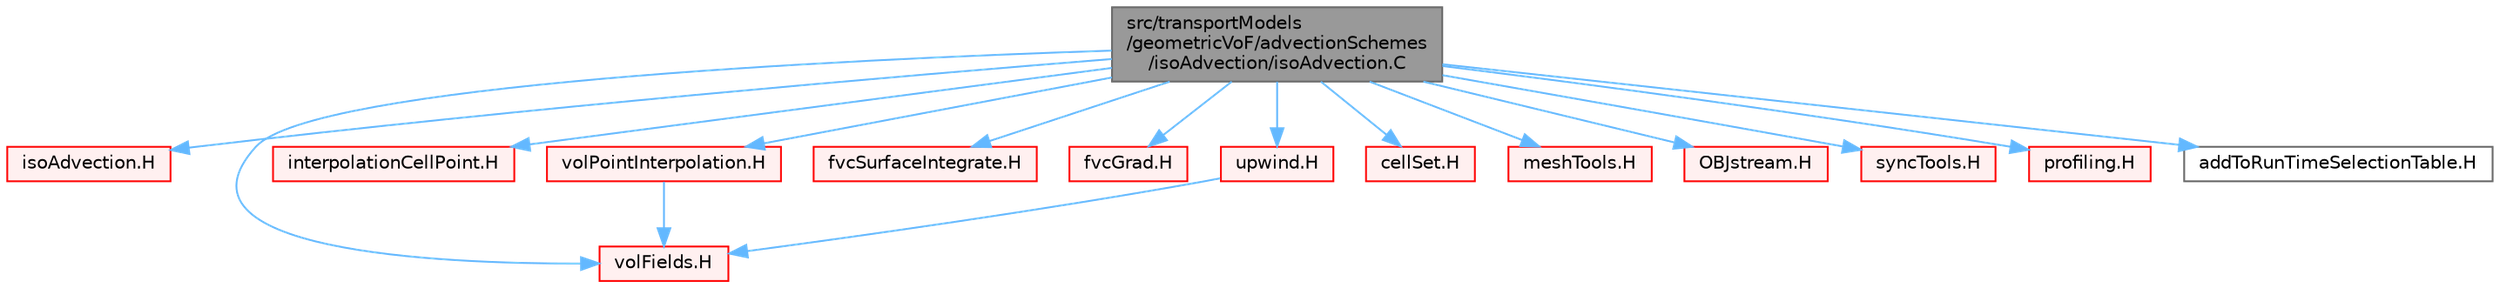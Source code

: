 digraph "src/transportModels/geometricVoF/advectionSchemes/isoAdvection/isoAdvection.C"
{
 // LATEX_PDF_SIZE
  bgcolor="transparent";
  edge [fontname=Helvetica,fontsize=10,labelfontname=Helvetica,labelfontsize=10];
  node [fontname=Helvetica,fontsize=10,shape=box,height=0.2,width=0.4];
  Node1 [id="Node000001",label="src/transportModels\l/geometricVoF/advectionSchemes\l/isoAdvection/isoAdvection.C",height=0.2,width=0.4,color="gray40", fillcolor="grey60", style="filled", fontcolor="black",tooltip=" "];
  Node1 -> Node2 [id="edge1_Node000001_Node000002",color="steelblue1",style="solid",tooltip=" "];
  Node2 [id="Node000002",label="isoAdvection.H",height=0.2,width=0.4,color="red", fillcolor="#FFF0F0", style="filled",URL="$isoAdvection_8H.html",tooltip=" "];
  Node1 -> Node406 [id="edge2_Node000001_Node000406",color="steelblue1",style="solid",tooltip=" "];
  Node406 [id="Node000406",label="volFields.H",height=0.2,width=0.4,color="red", fillcolor="#FFF0F0", style="filled",URL="$volFields_8H.html",tooltip=" "];
  Node1 -> Node446 [id="edge3_Node000001_Node000446",color="steelblue1",style="solid",tooltip=" "];
  Node446 [id="Node000446",label="interpolationCellPoint.H",height=0.2,width=0.4,color="red", fillcolor="#FFF0F0", style="filled",URL="$interpolationCellPoint_8H.html",tooltip=" "];
  Node1 -> Node469 [id="edge4_Node000001_Node000469",color="steelblue1",style="solid",tooltip=" "];
  Node469 [id="Node000469",label="volPointInterpolation.H",height=0.2,width=0.4,color="red", fillcolor="#FFF0F0", style="filled",URL="$volPointInterpolation_8H.html",tooltip=" "];
  Node469 -> Node406 [id="edge5_Node000469_Node000406",color="steelblue1",style="solid",tooltip=" "];
  Node1 -> Node385 [id="edge6_Node000001_Node000385",color="steelblue1",style="solid",tooltip=" "];
  Node385 [id="Node000385",label="fvcSurfaceIntegrate.H",height=0.2,width=0.4,color="red", fillcolor="#FFF0F0", style="filled",URL="$fvcSurfaceIntegrate_8H.html",tooltip="Surface integrate surfaceField creating a volField. Surface sum a surfaceField creating a volField."];
  Node1 -> Node398 [id="edge7_Node000001_Node000398",color="steelblue1",style="solid",tooltip=" "];
  Node398 [id="Node000398",label="fvcGrad.H",height=0.2,width=0.4,color="red", fillcolor="#FFF0F0", style="filled",URL="$fvcGrad_8H.html",tooltip="Calculate the gradient of the given field."];
  Node1 -> Node470 [id="edge8_Node000001_Node000470",color="steelblue1",style="solid",tooltip=" "];
  Node470 [id="Node000470",label="upwind.H",height=0.2,width=0.4,color="red", fillcolor="#FFF0F0", style="filled",URL="$upwind_8H.html",tooltip=" "];
  Node470 -> Node406 [id="edge9_Node000470_Node000406",color="steelblue1",style="solid",tooltip=" "];
  Node1 -> Node473 [id="edge10_Node000001_Node000473",color="steelblue1",style="solid",tooltip=" "];
  Node473 [id="Node000473",label="cellSet.H",height=0.2,width=0.4,color="red", fillcolor="#FFF0F0", style="filled",URL="$cellSet_8H.html",tooltip=" "];
  Node1 -> Node475 [id="edge11_Node000001_Node000475",color="steelblue1",style="solid",tooltip=" "];
  Node475 [id="Node000475",label="meshTools.H",height=0.2,width=0.4,color="red", fillcolor="#FFF0F0", style="filled",URL="$meshTools_8H.html",tooltip=" "];
  Node1 -> Node476 [id="edge12_Node000001_Node000476",color="steelblue1",style="solid",tooltip=" "];
  Node476 [id="Node000476",label="OBJstream.H",height=0.2,width=0.4,color="red", fillcolor="#FFF0F0", style="filled",URL="$OBJstream_8H.html",tooltip=" "];
  Node1 -> Node480 [id="edge13_Node000001_Node000480",color="steelblue1",style="solid",tooltip=" "];
  Node480 [id="Node000480",label="syncTools.H",height=0.2,width=0.4,color="red", fillcolor="#FFF0F0", style="filled",URL="$syncTools_8H.html",tooltip=" "];
  Node1 -> Node493 [id="edge14_Node000001_Node000493",color="steelblue1",style="solid",tooltip=" "];
  Node493 [id="Node000493",label="profiling.H",height=0.2,width=0.4,color="red", fillcolor="#FFF0F0", style="filled",URL="$profiling_8H.html",tooltip=" "];
  Node1 -> Node528 [id="edge15_Node000001_Node000528",color="steelblue1",style="solid",tooltip=" "];
  Node528 [id="Node000528",label="addToRunTimeSelectionTable.H",height=0.2,width=0.4,color="grey40", fillcolor="white", style="filled",URL="$addToRunTimeSelectionTable_8H.html",tooltip="Macros for easy insertion into run-time selection tables."];
}
